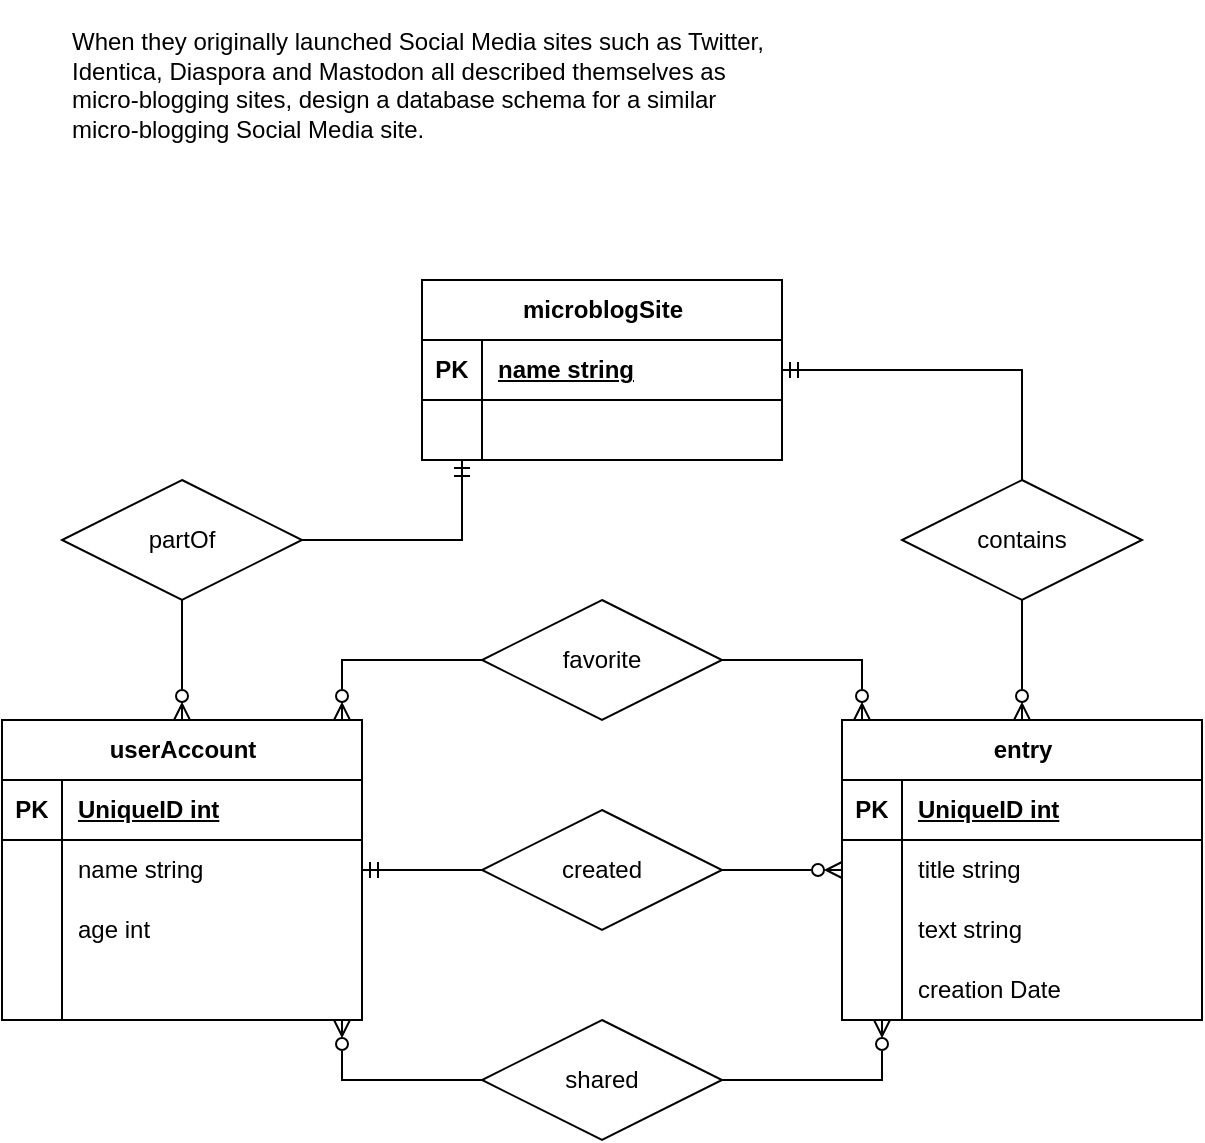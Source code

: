<mxfile version="23.0.2" type="device">
  <diagram name="Page-1" id="54mT-VC_2-9cJYkTSfej">
    <mxGraphModel dx="1434" dy="774" grid="1" gridSize="10" guides="1" tooltips="1" connect="1" arrows="1" fold="1" page="1" pageScale="1" pageWidth="827" pageHeight="1169" math="0" shadow="0">
      <root>
        <mxCell id="0" />
        <mxCell id="1" parent="0" />
        <mxCell id="MTk__nDyOadyLjmXSEah-1" value="&#xa;When they originally launched Social Media sites such as Twitter, &#xa;Identica, Diaspora and Mastodon all described themselves as &#xa;micro-blogging sites, design a database schema for a similar &#xa;micro-blogging Social Media site.&#xa;&#xa;" style="text;html=1;strokeColor=none;fillColor=none;spacing=5;spacingTop=-20;whiteSpace=wrap;overflow=hidden;rounded=0;" vertex="1" parent="1">
          <mxGeometry x="100" y="160" width="410" height="120" as="geometry" />
        </mxCell>
        <mxCell id="MTk__nDyOadyLjmXSEah-2" style="edgeStyle=orthogonalEdgeStyle;rounded=0;orthogonalLoop=1;jettySize=auto;html=1;entryX=1;entryY=0.5;entryDx=0;entryDy=0;endArrow=none;endFill=0;startArrow=ERzeroToMany;startFill=0;" edge="1" parent="1" source="MTk__nDyOadyLjmXSEah-3" target="MTk__nDyOadyLjmXSEah-35">
          <mxGeometry relative="1" as="geometry">
            <Array as="points">
              <mxPoint x="500" y="480" />
            </Array>
          </mxGeometry>
        </mxCell>
        <mxCell id="MTk__nDyOadyLjmXSEah-3" value="entry" style="shape=table;startSize=30;container=1;collapsible=1;childLayout=tableLayout;fixedRows=1;rowLines=0;fontStyle=1;align=center;resizeLast=1;html=1;" vertex="1" parent="1">
          <mxGeometry x="490" y="510" width="180" height="150" as="geometry" />
        </mxCell>
        <mxCell id="MTk__nDyOadyLjmXSEah-4" value="" style="shape=tableRow;horizontal=0;startSize=0;swimlaneHead=0;swimlaneBody=0;fillColor=none;collapsible=0;dropTarget=0;points=[[0,0.5],[1,0.5]];portConstraint=eastwest;top=0;left=0;right=0;bottom=1;" vertex="1" parent="MTk__nDyOadyLjmXSEah-3">
          <mxGeometry y="30" width="180" height="30" as="geometry" />
        </mxCell>
        <mxCell id="MTk__nDyOadyLjmXSEah-5" value="PK" style="shape=partialRectangle;connectable=0;fillColor=none;top=0;left=0;bottom=0;right=0;fontStyle=1;overflow=hidden;whiteSpace=wrap;html=1;" vertex="1" parent="MTk__nDyOadyLjmXSEah-4">
          <mxGeometry width="30" height="30" as="geometry">
            <mxRectangle width="30" height="30" as="alternateBounds" />
          </mxGeometry>
        </mxCell>
        <mxCell id="MTk__nDyOadyLjmXSEah-6" value="UniqueID int" style="shape=partialRectangle;connectable=0;fillColor=none;top=0;left=0;bottom=0;right=0;align=left;spacingLeft=6;fontStyle=5;overflow=hidden;whiteSpace=wrap;html=1;" vertex="1" parent="MTk__nDyOadyLjmXSEah-4">
          <mxGeometry x="30" width="150" height="30" as="geometry">
            <mxRectangle width="150" height="30" as="alternateBounds" />
          </mxGeometry>
        </mxCell>
        <mxCell id="MTk__nDyOadyLjmXSEah-7" value="" style="shape=tableRow;horizontal=0;startSize=0;swimlaneHead=0;swimlaneBody=0;fillColor=none;collapsible=0;dropTarget=0;points=[[0,0.5],[1,0.5]];portConstraint=eastwest;top=0;left=0;right=0;bottom=0;" vertex="1" parent="MTk__nDyOadyLjmXSEah-3">
          <mxGeometry y="60" width="180" height="30" as="geometry" />
        </mxCell>
        <mxCell id="MTk__nDyOadyLjmXSEah-8" value="" style="shape=partialRectangle;connectable=0;fillColor=none;top=0;left=0;bottom=0;right=0;editable=1;overflow=hidden;whiteSpace=wrap;html=1;" vertex="1" parent="MTk__nDyOadyLjmXSEah-7">
          <mxGeometry width="30" height="30" as="geometry">
            <mxRectangle width="30" height="30" as="alternateBounds" />
          </mxGeometry>
        </mxCell>
        <mxCell id="MTk__nDyOadyLjmXSEah-9" value="title string" style="shape=partialRectangle;connectable=0;fillColor=none;top=0;left=0;bottom=0;right=0;align=left;spacingLeft=6;overflow=hidden;whiteSpace=wrap;html=1;" vertex="1" parent="MTk__nDyOadyLjmXSEah-7">
          <mxGeometry x="30" width="150" height="30" as="geometry">
            <mxRectangle width="150" height="30" as="alternateBounds" />
          </mxGeometry>
        </mxCell>
        <mxCell id="MTk__nDyOadyLjmXSEah-10" value="" style="shape=tableRow;horizontal=0;startSize=0;swimlaneHead=0;swimlaneBody=0;fillColor=none;collapsible=0;dropTarget=0;points=[[0,0.5],[1,0.5]];portConstraint=eastwest;top=0;left=0;right=0;bottom=0;" vertex="1" parent="MTk__nDyOadyLjmXSEah-3">
          <mxGeometry y="90" width="180" height="30" as="geometry" />
        </mxCell>
        <mxCell id="MTk__nDyOadyLjmXSEah-11" value="" style="shape=partialRectangle;connectable=0;fillColor=none;top=0;left=0;bottom=0;right=0;editable=1;overflow=hidden;whiteSpace=wrap;html=1;" vertex="1" parent="MTk__nDyOadyLjmXSEah-10">
          <mxGeometry width="30" height="30" as="geometry">
            <mxRectangle width="30" height="30" as="alternateBounds" />
          </mxGeometry>
        </mxCell>
        <mxCell id="MTk__nDyOadyLjmXSEah-12" value="text string" style="shape=partialRectangle;connectable=0;fillColor=none;top=0;left=0;bottom=0;right=0;align=left;spacingLeft=6;overflow=hidden;whiteSpace=wrap;html=1;" vertex="1" parent="MTk__nDyOadyLjmXSEah-10">
          <mxGeometry x="30" width="150" height="30" as="geometry">
            <mxRectangle width="150" height="30" as="alternateBounds" />
          </mxGeometry>
        </mxCell>
        <mxCell id="MTk__nDyOadyLjmXSEah-13" value="" style="shape=tableRow;horizontal=0;startSize=0;swimlaneHead=0;swimlaneBody=0;fillColor=none;collapsible=0;dropTarget=0;points=[[0,0.5],[1,0.5]];portConstraint=eastwest;top=0;left=0;right=0;bottom=0;" vertex="1" parent="MTk__nDyOadyLjmXSEah-3">
          <mxGeometry y="120" width="180" height="30" as="geometry" />
        </mxCell>
        <mxCell id="MTk__nDyOadyLjmXSEah-14" value="" style="shape=partialRectangle;connectable=0;fillColor=none;top=0;left=0;bottom=0;right=0;editable=1;overflow=hidden;whiteSpace=wrap;html=1;" vertex="1" parent="MTk__nDyOadyLjmXSEah-13">
          <mxGeometry width="30" height="30" as="geometry">
            <mxRectangle width="30" height="30" as="alternateBounds" />
          </mxGeometry>
        </mxCell>
        <mxCell id="MTk__nDyOadyLjmXSEah-15" value="creation Date" style="shape=partialRectangle;connectable=0;fillColor=none;top=0;left=0;bottom=0;right=0;align=left;spacingLeft=6;overflow=hidden;whiteSpace=wrap;html=1;" vertex="1" parent="MTk__nDyOadyLjmXSEah-13">
          <mxGeometry x="30" width="150" height="30" as="geometry">
            <mxRectangle width="150" height="30" as="alternateBounds" />
          </mxGeometry>
        </mxCell>
        <mxCell id="MTk__nDyOadyLjmXSEah-16" style="edgeStyle=orthogonalEdgeStyle;rounded=0;orthogonalLoop=1;jettySize=auto;html=1;entryX=0;entryY=0.5;entryDx=0;entryDy=0;startArrow=ERzeroToMany;startFill=0;endArrow=none;endFill=0;" edge="1" parent="1" source="MTk__nDyOadyLjmXSEah-19" target="MTk__nDyOadyLjmXSEah-35">
          <mxGeometry relative="1" as="geometry">
            <Array as="points">
              <mxPoint x="240" y="480" />
            </Array>
          </mxGeometry>
        </mxCell>
        <mxCell id="MTk__nDyOadyLjmXSEah-17" style="edgeStyle=orthogonalEdgeStyle;rounded=0;orthogonalLoop=1;jettySize=auto;html=1;entryX=0;entryY=0.5;entryDx=0;entryDy=0;endArrow=none;endFill=0;startArrow=ERzeroToMany;startFill=0;" edge="1" parent="1" source="MTk__nDyOadyLjmXSEah-19" target="MTk__nDyOadyLjmXSEah-37">
          <mxGeometry relative="1" as="geometry">
            <Array as="points">
              <mxPoint x="240" y="690" />
            </Array>
          </mxGeometry>
        </mxCell>
        <mxCell id="MTk__nDyOadyLjmXSEah-18" style="edgeStyle=orthogonalEdgeStyle;rounded=0;orthogonalLoop=1;jettySize=auto;html=1;entryX=0.5;entryY=1;entryDx=0;entryDy=0;startArrow=ERzeroToMany;startFill=0;endArrow=none;endFill=0;" edge="1" parent="1" source="MTk__nDyOadyLjmXSEah-19" target="MTk__nDyOadyLjmXSEah-53">
          <mxGeometry relative="1" as="geometry" />
        </mxCell>
        <mxCell id="MTk__nDyOadyLjmXSEah-19" value="userAccount" style="shape=table;startSize=30;container=1;collapsible=1;childLayout=tableLayout;fixedRows=1;rowLines=0;fontStyle=1;align=center;resizeLast=1;html=1;" vertex="1" parent="1">
          <mxGeometry x="70" y="510" width="180" height="150" as="geometry" />
        </mxCell>
        <mxCell id="MTk__nDyOadyLjmXSEah-20" value="" style="shape=tableRow;horizontal=0;startSize=0;swimlaneHead=0;swimlaneBody=0;fillColor=none;collapsible=0;dropTarget=0;points=[[0,0.5],[1,0.5]];portConstraint=eastwest;top=0;left=0;right=0;bottom=1;" vertex="1" parent="MTk__nDyOadyLjmXSEah-19">
          <mxGeometry y="30" width="180" height="30" as="geometry" />
        </mxCell>
        <mxCell id="MTk__nDyOadyLjmXSEah-21" value="PK" style="shape=partialRectangle;connectable=0;fillColor=none;top=0;left=0;bottom=0;right=0;fontStyle=1;overflow=hidden;whiteSpace=wrap;html=1;" vertex="1" parent="MTk__nDyOadyLjmXSEah-20">
          <mxGeometry width="30" height="30" as="geometry">
            <mxRectangle width="30" height="30" as="alternateBounds" />
          </mxGeometry>
        </mxCell>
        <mxCell id="MTk__nDyOadyLjmXSEah-22" value="UniqueID int" style="shape=partialRectangle;connectable=0;fillColor=none;top=0;left=0;bottom=0;right=0;align=left;spacingLeft=6;fontStyle=5;overflow=hidden;whiteSpace=wrap;html=1;" vertex="1" parent="MTk__nDyOadyLjmXSEah-20">
          <mxGeometry x="30" width="150" height="30" as="geometry">
            <mxRectangle width="150" height="30" as="alternateBounds" />
          </mxGeometry>
        </mxCell>
        <mxCell id="MTk__nDyOadyLjmXSEah-23" value="" style="shape=tableRow;horizontal=0;startSize=0;swimlaneHead=0;swimlaneBody=0;fillColor=none;collapsible=0;dropTarget=0;points=[[0,0.5],[1,0.5]];portConstraint=eastwest;top=0;left=0;right=0;bottom=0;" vertex="1" parent="MTk__nDyOadyLjmXSEah-19">
          <mxGeometry y="60" width="180" height="30" as="geometry" />
        </mxCell>
        <mxCell id="MTk__nDyOadyLjmXSEah-24" value="" style="shape=partialRectangle;connectable=0;fillColor=none;top=0;left=0;bottom=0;right=0;editable=1;overflow=hidden;whiteSpace=wrap;html=1;" vertex="1" parent="MTk__nDyOadyLjmXSEah-23">
          <mxGeometry width="30" height="30" as="geometry">
            <mxRectangle width="30" height="30" as="alternateBounds" />
          </mxGeometry>
        </mxCell>
        <mxCell id="MTk__nDyOadyLjmXSEah-25" value="name string" style="shape=partialRectangle;connectable=0;fillColor=none;top=0;left=0;bottom=0;right=0;align=left;spacingLeft=6;overflow=hidden;whiteSpace=wrap;html=1;" vertex="1" parent="MTk__nDyOadyLjmXSEah-23">
          <mxGeometry x="30" width="150" height="30" as="geometry">
            <mxRectangle width="150" height="30" as="alternateBounds" />
          </mxGeometry>
        </mxCell>
        <mxCell id="MTk__nDyOadyLjmXSEah-26" value="" style="shape=tableRow;horizontal=0;startSize=0;swimlaneHead=0;swimlaneBody=0;fillColor=none;collapsible=0;dropTarget=0;points=[[0,0.5],[1,0.5]];portConstraint=eastwest;top=0;left=0;right=0;bottom=0;" vertex="1" parent="MTk__nDyOadyLjmXSEah-19">
          <mxGeometry y="90" width="180" height="30" as="geometry" />
        </mxCell>
        <mxCell id="MTk__nDyOadyLjmXSEah-27" value="" style="shape=partialRectangle;connectable=0;fillColor=none;top=0;left=0;bottom=0;right=0;editable=1;overflow=hidden;whiteSpace=wrap;html=1;" vertex="1" parent="MTk__nDyOadyLjmXSEah-26">
          <mxGeometry width="30" height="30" as="geometry">
            <mxRectangle width="30" height="30" as="alternateBounds" />
          </mxGeometry>
        </mxCell>
        <mxCell id="MTk__nDyOadyLjmXSEah-28" value="age int" style="shape=partialRectangle;connectable=0;fillColor=none;top=0;left=0;bottom=0;right=0;align=left;spacingLeft=6;overflow=hidden;whiteSpace=wrap;html=1;" vertex="1" parent="MTk__nDyOadyLjmXSEah-26">
          <mxGeometry x="30" width="150" height="30" as="geometry">
            <mxRectangle width="150" height="30" as="alternateBounds" />
          </mxGeometry>
        </mxCell>
        <mxCell id="MTk__nDyOadyLjmXSEah-29" value="" style="shape=tableRow;horizontal=0;startSize=0;swimlaneHead=0;swimlaneBody=0;fillColor=none;collapsible=0;dropTarget=0;points=[[0,0.5],[1,0.5]];portConstraint=eastwest;top=0;left=0;right=0;bottom=0;" vertex="1" parent="MTk__nDyOadyLjmXSEah-19">
          <mxGeometry y="120" width="180" height="30" as="geometry" />
        </mxCell>
        <mxCell id="MTk__nDyOadyLjmXSEah-30" value="" style="shape=partialRectangle;connectable=0;fillColor=none;top=0;left=0;bottom=0;right=0;editable=1;overflow=hidden;whiteSpace=wrap;html=1;" vertex="1" parent="MTk__nDyOadyLjmXSEah-29">
          <mxGeometry width="30" height="30" as="geometry">
            <mxRectangle width="30" height="30" as="alternateBounds" />
          </mxGeometry>
        </mxCell>
        <mxCell id="MTk__nDyOadyLjmXSEah-31" value="" style="shape=partialRectangle;connectable=0;fillColor=none;top=0;left=0;bottom=0;right=0;align=left;spacingLeft=6;overflow=hidden;whiteSpace=wrap;html=1;" vertex="1" parent="MTk__nDyOadyLjmXSEah-29">
          <mxGeometry x="30" width="150" height="30" as="geometry">
            <mxRectangle width="150" height="30" as="alternateBounds" />
          </mxGeometry>
        </mxCell>
        <mxCell id="MTk__nDyOadyLjmXSEah-32" style="edgeStyle=orthogonalEdgeStyle;rounded=0;orthogonalLoop=1;jettySize=auto;html=1;entryX=1;entryY=0.5;entryDx=0;entryDy=0;endArrow=ERmandOne;endFill=0;" edge="1" parent="1" source="MTk__nDyOadyLjmXSEah-34" target="MTk__nDyOadyLjmXSEah-23">
          <mxGeometry relative="1" as="geometry" />
        </mxCell>
        <mxCell id="MTk__nDyOadyLjmXSEah-33" style="edgeStyle=orthogonalEdgeStyle;rounded=0;orthogonalLoop=1;jettySize=auto;html=1;entryX=0;entryY=0.5;entryDx=0;entryDy=0;endArrow=ERzeroToMany;endFill=0;" edge="1" parent="1" source="MTk__nDyOadyLjmXSEah-34" target="MTk__nDyOadyLjmXSEah-7">
          <mxGeometry relative="1" as="geometry" />
        </mxCell>
        <mxCell id="MTk__nDyOadyLjmXSEah-34" value="created" style="shape=rhombus;perimeter=rhombusPerimeter;whiteSpace=wrap;html=1;align=center;" vertex="1" parent="1">
          <mxGeometry x="310" y="555" width="120" height="60" as="geometry" />
        </mxCell>
        <mxCell id="MTk__nDyOadyLjmXSEah-35" value="&lt;div&gt;favorite&lt;/div&gt;" style="shape=rhombus;perimeter=rhombusPerimeter;whiteSpace=wrap;html=1;align=center;" vertex="1" parent="1">
          <mxGeometry x="310" y="450" width="120" height="60" as="geometry" />
        </mxCell>
        <mxCell id="MTk__nDyOadyLjmXSEah-36" style="edgeStyle=orthogonalEdgeStyle;rounded=0;orthogonalLoop=1;jettySize=auto;html=1;exitX=1;exitY=0.5;exitDx=0;exitDy=0;endArrow=ERzeroToMany;endFill=0;" edge="1" parent="1" source="MTk__nDyOadyLjmXSEah-37" target="MTk__nDyOadyLjmXSEah-13">
          <mxGeometry relative="1" as="geometry">
            <Array as="points">
              <mxPoint x="510" y="690" />
            </Array>
          </mxGeometry>
        </mxCell>
        <mxCell id="MTk__nDyOadyLjmXSEah-37" value="shared" style="shape=rhombus;perimeter=rhombusPerimeter;whiteSpace=wrap;html=1;align=center;" vertex="1" parent="1">
          <mxGeometry x="310" y="660" width="120" height="60" as="geometry" />
        </mxCell>
        <mxCell id="MTk__nDyOadyLjmXSEah-38" style="edgeStyle=orthogonalEdgeStyle;rounded=0;orthogonalLoop=1;jettySize=auto;html=1;entryX=0.5;entryY=0;entryDx=0;entryDy=0;startArrow=ERmandOne;startFill=0;endArrow=none;endFill=0;" edge="1" parent="1" source="MTk__nDyOadyLjmXSEah-39" target="MTk__nDyOadyLjmXSEah-55">
          <mxGeometry relative="1" as="geometry" />
        </mxCell>
        <mxCell id="MTk__nDyOadyLjmXSEah-39" value="microblogSite" style="shape=table;startSize=30;container=1;collapsible=1;childLayout=tableLayout;fixedRows=1;rowLines=0;fontStyle=1;align=center;resizeLast=1;html=1;" vertex="1" parent="1">
          <mxGeometry x="280" y="290" width="180" height="90" as="geometry" />
        </mxCell>
        <mxCell id="MTk__nDyOadyLjmXSEah-40" value="" style="shape=tableRow;horizontal=0;startSize=0;swimlaneHead=0;swimlaneBody=0;fillColor=none;collapsible=0;dropTarget=0;points=[[0,0.5],[1,0.5]];portConstraint=eastwest;top=0;left=0;right=0;bottom=1;" vertex="1" parent="MTk__nDyOadyLjmXSEah-39">
          <mxGeometry y="30" width="180" height="30" as="geometry" />
        </mxCell>
        <mxCell id="MTk__nDyOadyLjmXSEah-41" value="PK" style="shape=partialRectangle;connectable=0;fillColor=none;top=0;left=0;bottom=0;right=0;fontStyle=1;overflow=hidden;whiteSpace=wrap;html=1;" vertex="1" parent="MTk__nDyOadyLjmXSEah-40">
          <mxGeometry width="30" height="30" as="geometry">
            <mxRectangle width="30" height="30" as="alternateBounds" />
          </mxGeometry>
        </mxCell>
        <mxCell id="MTk__nDyOadyLjmXSEah-42" value="name string" style="shape=partialRectangle;connectable=0;fillColor=none;top=0;left=0;bottom=0;right=0;align=left;spacingLeft=6;fontStyle=5;overflow=hidden;whiteSpace=wrap;html=1;" vertex="1" parent="MTk__nDyOadyLjmXSEah-40">
          <mxGeometry x="30" width="150" height="30" as="geometry">
            <mxRectangle width="150" height="30" as="alternateBounds" />
          </mxGeometry>
        </mxCell>
        <mxCell id="MTk__nDyOadyLjmXSEah-46" value="" style="shape=tableRow;horizontal=0;startSize=0;swimlaneHead=0;swimlaneBody=0;fillColor=none;collapsible=0;dropTarget=0;points=[[0,0.5],[1,0.5]];portConstraint=eastwest;top=0;left=0;right=0;bottom=0;" vertex="1" parent="MTk__nDyOadyLjmXSEah-39">
          <mxGeometry y="60" width="180" height="30" as="geometry" />
        </mxCell>
        <mxCell id="MTk__nDyOadyLjmXSEah-47" value="" style="shape=partialRectangle;connectable=0;fillColor=none;top=0;left=0;bottom=0;right=0;editable=1;overflow=hidden;whiteSpace=wrap;html=1;" vertex="1" parent="MTk__nDyOadyLjmXSEah-46">
          <mxGeometry width="30" height="30" as="geometry">
            <mxRectangle width="30" height="30" as="alternateBounds" />
          </mxGeometry>
        </mxCell>
        <mxCell id="MTk__nDyOadyLjmXSEah-48" value="" style="shape=partialRectangle;connectable=0;fillColor=none;top=0;left=0;bottom=0;right=0;align=left;spacingLeft=6;overflow=hidden;whiteSpace=wrap;html=1;" vertex="1" parent="MTk__nDyOadyLjmXSEah-46">
          <mxGeometry x="30" width="150" height="30" as="geometry">
            <mxRectangle width="150" height="30" as="alternateBounds" />
          </mxGeometry>
        </mxCell>
        <mxCell id="MTk__nDyOadyLjmXSEah-52" style="edgeStyle=orthogonalEdgeStyle;rounded=0;orthogonalLoop=1;jettySize=auto;html=1;endArrow=ERmandOne;endFill=0;" edge="1" parent="1" source="MTk__nDyOadyLjmXSEah-53" target="MTk__nDyOadyLjmXSEah-46">
          <mxGeometry relative="1" as="geometry">
            <mxPoint x="310" y="390" as="targetPoint" />
            <Array as="points">
              <mxPoint x="300" y="420" />
            </Array>
          </mxGeometry>
        </mxCell>
        <mxCell id="MTk__nDyOadyLjmXSEah-53" value="partOf" style="shape=rhombus;perimeter=rhombusPerimeter;whiteSpace=wrap;html=1;align=center;" vertex="1" parent="1">
          <mxGeometry x="100" y="390" width="120" height="60" as="geometry" />
        </mxCell>
        <mxCell id="MTk__nDyOadyLjmXSEah-54" style="edgeStyle=orthogonalEdgeStyle;rounded=0;orthogonalLoop=1;jettySize=auto;html=1;entryX=0.5;entryY=0;entryDx=0;entryDy=0;endArrow=ERzeroToMany;endFill=0;" edge="1" parent="1" source="MTk__nDyOadyLjmXSEah-55" target="MTk__nDyOadyLjmXSEah-3">
          <mxGeometry relative="1" as="geometry" />
        </mxCell>
        <mxCell id="MTk__nDyOadyLjmXSEah-55" value="contains" style="shape=rhombus;perimeter=rhombusPerimeter;whiteSpace=wrap;html=1;align=center;" vertex="1" parent="1">
          <mxGeometry x="520" y="390" width="120" height="60" as="geometry" />
        </mxCell>
      </root>
    </mxGraphModel>
  </diagram>
</mxfile>
